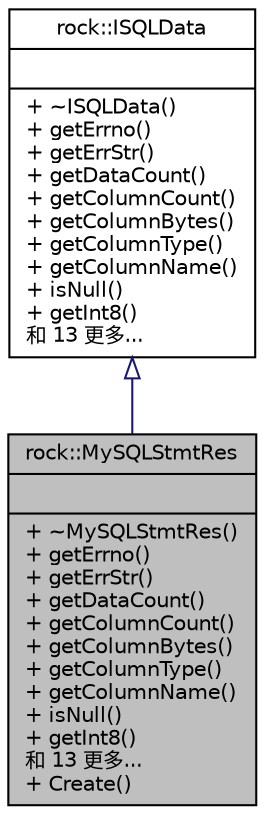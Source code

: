 digraph "rock::MySQLStmtRes"
{
 // LATEX_PDF_SIZE
  edge [fontname="Helvetica",fontsize="10",labelfontname="Helvetica",labelfontsize="10"];
  node [fontname="Helvetica",fontsize="10",shape=record];
  Node1 [label="{rock::MySQLStmtRes\n||+ ~MySQLStmtRes()\l+ getErrno()\l+ getErrStr()\l+ getDataCount()\l+ getColumnCount()\l+ getColumnBytes()\l+ getColumnType()\l+ getColumnName()\l+ isNull()\l+ getInt8()\l和 13 更多...\l+ Create()\l}",height=0.2,width=0.4,color="black", fillcolor="grey75", style="filled", fontcolor="black",tooltip=" "];
  Node2 -> Node1 [dir="back",color="midnightblue",fontsize="10",style="solid",arrowtail="onormal",fontname="Helvetica"];
  Node2 [label="{rock::ISQLData\n||+ ~ISQLData()\l+ getErrno()\l+ getErrStr()\l+ getDataCount()\l+ getColumnCount()\l+ getColumnBytes()\l+ getColumnType()\l+ getColumnName()\l+ isNull()\l+ getInt8()\l和 13 更多...\l}",height=0.2,width=0.4,color="black", fillcolor="white", style="filled",URL="$classrock_1_1ISQLData.html",tooltip=" "];
}

